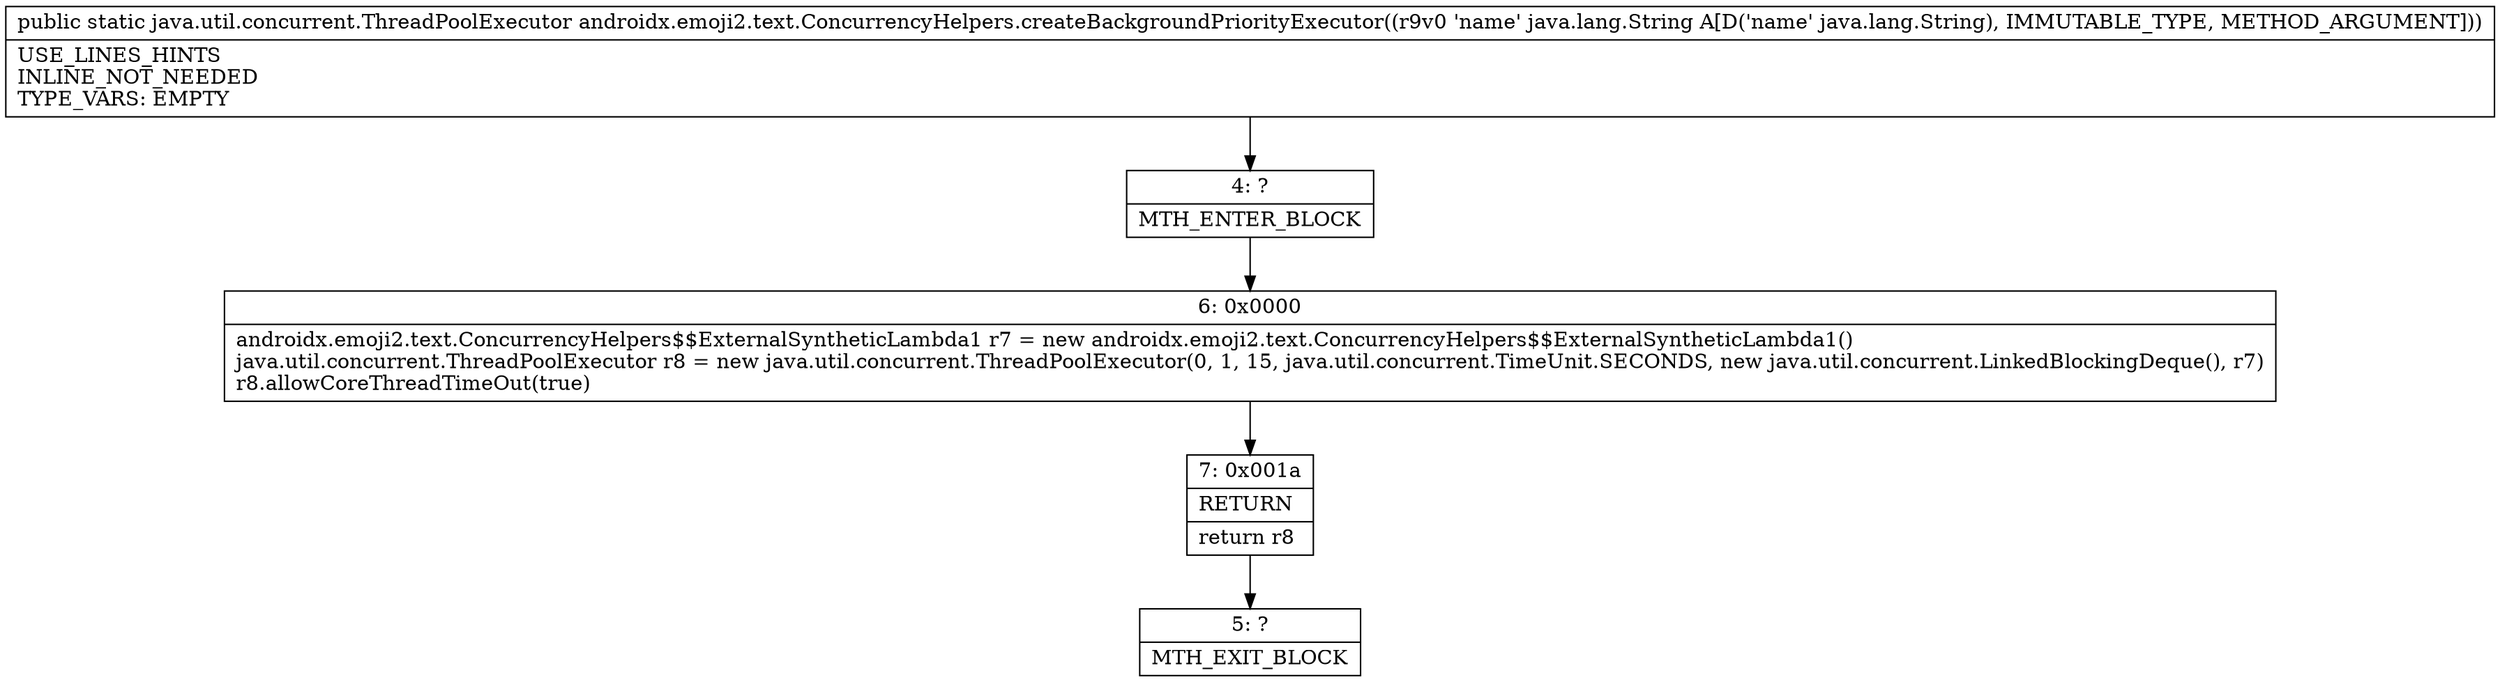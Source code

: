 digraph "CFG forandroidx.emoji2.text.ConcurrencyHelpers.createBackgroundPriorityExecutor(Ljava\/lang\/String;)Ljava\/util\/concurrent\/ThreadPoolExecutor;" {
Node_4 [shape=record,label="{4\:\ ?|MTH_ENTER_BLOCK\l}"];
Node_6 [shape=record,label="{6\:\ 0x0000|androidx.emoji2.text.ConcurrencyHelpers$$ExternalSyntheticLambda1 r7 = new androidx.emoji2.text.ConcurrencyHelpers$$ExternalSyntheticLambda1()\ljava.util.concurrent.ThreadPoolExecutor r8 = new java.util.concurrent.ThreadPoolExecutor(0, 1, 15, java.util.concurrent.TimeUnit.SECONDS, new java.util.concurrent.LinkedBlockingDeque(), r7)\lr8.allowCoreThreadTimeOut(true)\l}"];
Node_7 [shape=record,label="{7\:\ 0x001a|RETURN\l|return r8\l}"];
Node_5 [shape=record,label="{5\:\ ?|MTH_EXIT_BLOCK\l}"];
MethodNode[shape=record,label="{public static java.util.concurrent.ThreadPoolExecutor androidx.emoji2.text.ConcurrencyHelpers.createBackgroundPriorityExecutor((r9v0 'name' java.lang.String A[D('name' java.lang.String), IMMUTABLE_TYPE, METHOD_ARGUMENT]))  | USE_LINES_HINTS\lINLINE_NOT_NEEDED\lTYPE_VARS: EMPTY\l}"];
MethodNode -> Node_4;Node_4 -> Node_6;
Node_6 -> Node_7;
Node_7 -> Node_5;
}

